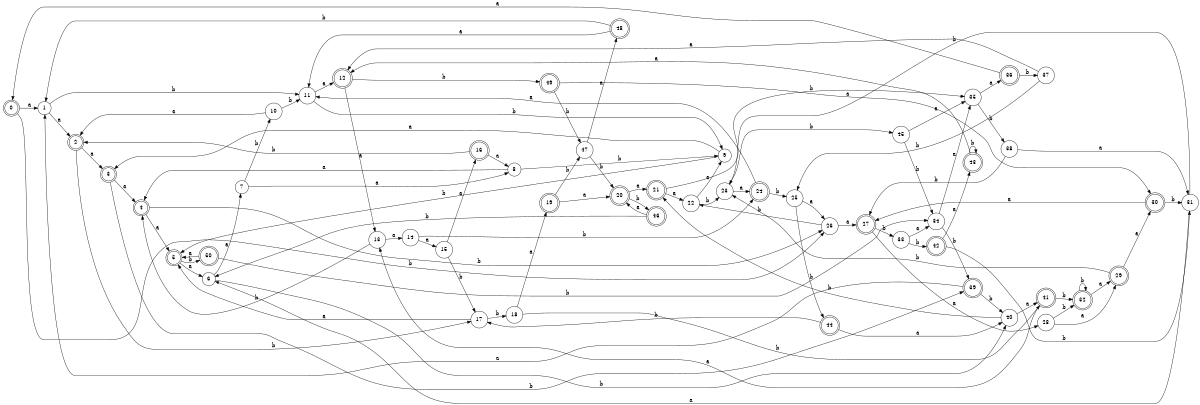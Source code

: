 digraph n41_6 {
__start0 [label="" shape="none"];

rankdir=LR;
size="8,5";

s0 [style="rounded,filled", color="black", fillcolor="white" shape="doublecircle", label="0"];
s1 [style="filled", color="black", fillcolor="white" shape="circle", label="1"];
s2 [style="rounded,filled", color="black", fillcolor="white" shape="doublecircle", label="2"];
s3 [style="rounded,filled", color="black", fillcolor="white" shape="doublecircle", label="3"];
s4 [style="rounded,filled", color="black", fillcolor="white" shape="doublecircle", label="4"];
s5 [style="rounded,filled", color="black", fillcolor="white" shape="doublecircle", label="5"];
s6 [style="filled", color="black", fillcolor="white" shape="circle", label="6"];
s7 [style="filled", color="black", fillcolor="white" shape="circle", label="7"];
s8 [style="filled", color="black", fillcolor="white" shape="circle", label="8"];
s9 [style="filled", color="black", fillcolor="white" shape="circle", label="9"];
s10 [style="filled", color="black", fillcolor="white" shape="circle", label="10"];
s11 [style="filled", color="black", fillcolor="white" shape="circle", label="11"];
s12 [style="rounded,filled", color="black", fillcolor="white" shape="doublecircle", label="12"];
s13 [style="filled", color="black", fillcolor="white" shape="circle", label="13"];
s14 [style="filled", color="black", fillcolor="white" shape="circle", label="14"];
s15 [style="filled", color="black", fillcolor="white" shape="circle", label="15"];
s16 [style="rounded,filled", color="black", fillcolor="white" shape="doublecircle", label="16"];
s17 [style="filled", color="black", fillcolor="white" shape="circle", label="17"];
s18 [style="filled", color="black", fillcolor="white" shape="circle", label="18"];
s19 [style="rounded,filled", color="black", fillcolor="white" shape="doublecircle", label="19"];
s20 [style="rounded,filled", color="black", fillcolor="white" shape="doublecircle", label="20"];
s21 [style="rounded,filled", color="black", fillcolor="white" shape="doublecircle", label="21"];
s22 [style="filled", color="black", fillcolor="white" shape="circle", label="22"];
s23 [style="filled", color="black", fillcolor="white" shape="circle", label="23"];
s24 [style="rounded,filled", color="black", fillcolor="white" shape="doublecircle", label="24"];
s25 [style="filled", color="black", fillcolor="white" shape="circle", label="25"];
s26 [style="filled", color="black", fillcolor="white" shape="circle", label="26"];
s27 [style="rounded,filled", color="black", fillcolor="white" shape="doublecircle", label="27"];
s28 [style="filled", color="black", fillcolor="white" shape="circle", label="28"];
s29 [style="rounded,filled", color="black", fillcolor="white" shape="doublecircle", label="29"];
s30 [style="rounded,filled", color="black", fillcolor="white" shape="doublecircle", label="30"];
s31 [style="filled", color="black", fillcolor="white" shape="circle", label="31"];
s32 [style="rounded,filled", color="black", fillcolor="white" shape="doublecircle", label="32"];
s33 [style="filled", color="black", fillcolor="white" shape="circle", label="33"];
s34 [style="filled", color="black", fillcolor="white" shape="circle", label="34"];
s35 [style="filled", color="black", fillcolor="white" shape="circle", label="35"];
s36 [style="rounded,filled", color="black", fillcolor="white" shape="doublecircle", label="36"];
s37 [style="filled", color="black", fillcolor="white" shape="circle", label="37"];
s38 [style="filled", color="black", fillcolor="white" shape="circle", label="38"];
s39 [style="rounded,filled", color="black", fillcolor="white" shape="doublecircle", label="39"];
s40 [style="filled", color="black", fillcolor="white" shape="circle", label="40"];
s41 [style="rounded,filled", color="black", fillcolor="white" shape="doublecircle", label="41"];
s42 [style="rounded,filled", color="black", fillcolor="white" shape="doublecircle", label="42"];
s43 [style="rounded,filled", color="black", fillcolor="white" shape="doublecircle", label="43"];
s44 [style="rounded,filled", color="black", fillcolor="white" shape="doublecircle", label="44"];
s45 [style="filled", color="black", fillcolor="white" shape="circle", label="45"];
s46 [style="rounded,filled", color="black", fillcolor="white" shape="doublecircle", label="46"];
s47 [style="filled", color="black", fillcolor="white" shape="circle", label="47"];
s48 [style="rounded,filled", color="black", fillcolor="white" shape="doublecircle", label="48"];
s49 [style="rounded,filled", color="black", fillcolor="white" shape="doublecircle", label="49"];
s50 [style="rounded,filled", color="black", fillcolor="white" shape="doublecircle", label="50"];
s0 -> s1 [label="a"];
s0 -> s26 [label="b"];
s1 -> s2 [label="a"];
s1 -> s11 [label="b"];
s2 -> s3 [label="a"];
s2 -> s17 [label="b"];
s3 -> s4 [label="a"];
s3 -> s39 [label="b"];
s4 -> s5 [label="a"];
s4 -> s26 [label="b"];
s5 -> s6 [label="a"];
s5 -> s50 [label="b"];
s6 -> s7 [label="a"];
s6 -> s40 [label="b"];
s7 -> s8 [label="a"];
s7 -> s10 [label="b"];
s8 -> s4 [label="a"];
s8 -> s9 [label="b"];
s9 -> s3 [label="a"];
s9 -> s5 [label="b"];
s10 -> s2 [label="a"];
s10 -> s11 [label="b"];
s11 -> s12 [label="a"];
s11 -> s9 [label="b"];
s12 -> s13 [label="a"];
s12 -> s49 [label="b"];
s13 -> s14 [label="a"];
s13 -> s4 [label="b"];
s14 -> s15 [label="a"];
s14 -> s24 [label="b"];
s15 -> s16 [label="a"];
s15 -> s17 [label="b"];
s16 -> s8 [label="a"];
s16 -> s2 [label="b"];
s17 -> s5 [label="a"];
s17 -> s18 [label="b"];
s18 -> s19 [label="a"];
s18 -> s41 [label="b"];
s19 -> s20 [label="a"];
s19 -> s47 [label="b"];
s20 -> s21 [label="a"];
s20 -> s46 [label="b"];
s21 -> s22 [label="a"];
s21 -> s35 [label="b"];
s22 -> s9 [label="a"];
s22 -> s23 [label="b"];
s23 -> s24 [label="a"];
s23 -> s45 [label="b"];
s24 -> s11 [label="a"];
s24 -> s25 [label="b"];
s25 -> s26 [label="a"];
s25 -> s44 [label="b"];
s26 -> s27 [label="a"];
s26 -> s22 [label="b"];
s27 -> s28 [label="a"];
s27 -> s33 [label="b"];
s28 -> s29 [label="a"];
s28 -> s32 [label="b"];
s29 -> s30 [label="a"];
s29 -> s23 [label="b"];
s30 -> s27 [label="a"];
s30 -> s31 [label="b"];
s31 -> s6 [label="a"];
s31 -> s23 [label="b"];
s32 -> s29 [label="a"];
s32 -> s32 [label="b"];
s33 -> s34 [label="a"];
s33 -> s42 [label="b"];
s34 -> s35 [label="a"];
s34 -> s39 [label="b"];
s35 -> s36 [label="a"];
s35 -> s38 [label="b"];
s36 -> s0 [label="a"];
s36 -> s37 [label="b"];
s37 -> s12 [label="a"];
s37 -> s25 [label="b"];
s38 -> s31 [label="a"];
s38 -> s27 [label="b"];
s39 -> s1 [label="a"];
s39 -> s40 [label="b"];
s40 -> s41 [label="a"];
s40 -> s21 [label="b"];
s41 -> s13 [label="a"];
s41 -> s32 [label="b"];
s42 -> s43 [label="a"];
s42 -> s31 [label="b"];
s43 -> s12 [label="a"];
s43 -> s43 [label="b"];
s44 -> s40 [label="a"];
s44 -> s17 [label="b"];
s45 -> s35 [label="a"];
s45 -> s34 [label="b"];
s46 -> s20 [label="a"];
s46 -> s6 [label="b"];
s47 -> s48 [label="a"];
s47 -> s20 [label="b"];
s48 -> s11 [label="a"];
s48 -> s1 [label="b"];
s49 -> s30 [label="a"];
s49 -> s47 [label="b"];
s50 -> s5 [label="a"];
s50 -> s34 [label="b"];

}